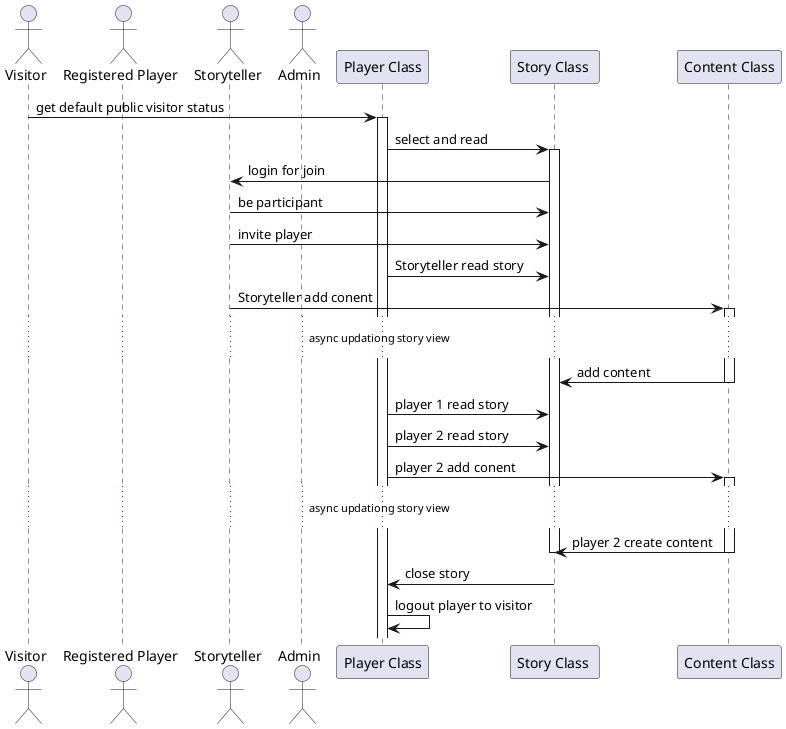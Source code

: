 'https://plantuml.com/en/sequence-diagram
@startuml

actor "Visitor" as visitor
actor "Registered Player" as regPlayer
actor "Storyteller" as master
actor "Admin" as admin

participant "Player Class" as player
participant "Story Class " as story
participant "Content Class" as content

visitor -> player :get default public visitor status
activate player
player -> story :select and read
activate story
story -> master :login for join
master -> story :be participant
master -> story :invite player
player -> story :Storyteller read story
master -> content :Storyteller add conent
activate content
... async updationg story view ...
content -> story :add content
deactivate content
player -> story :player 1 read story
player -> story :player 2 read story
player -> content :player 2 add conent
activate content
... async updationg story view ...
content -> story :player 2 create content
deactivate content
deactivate story
story -> player :close story
player -> player :logout player to visitor

@enduml
